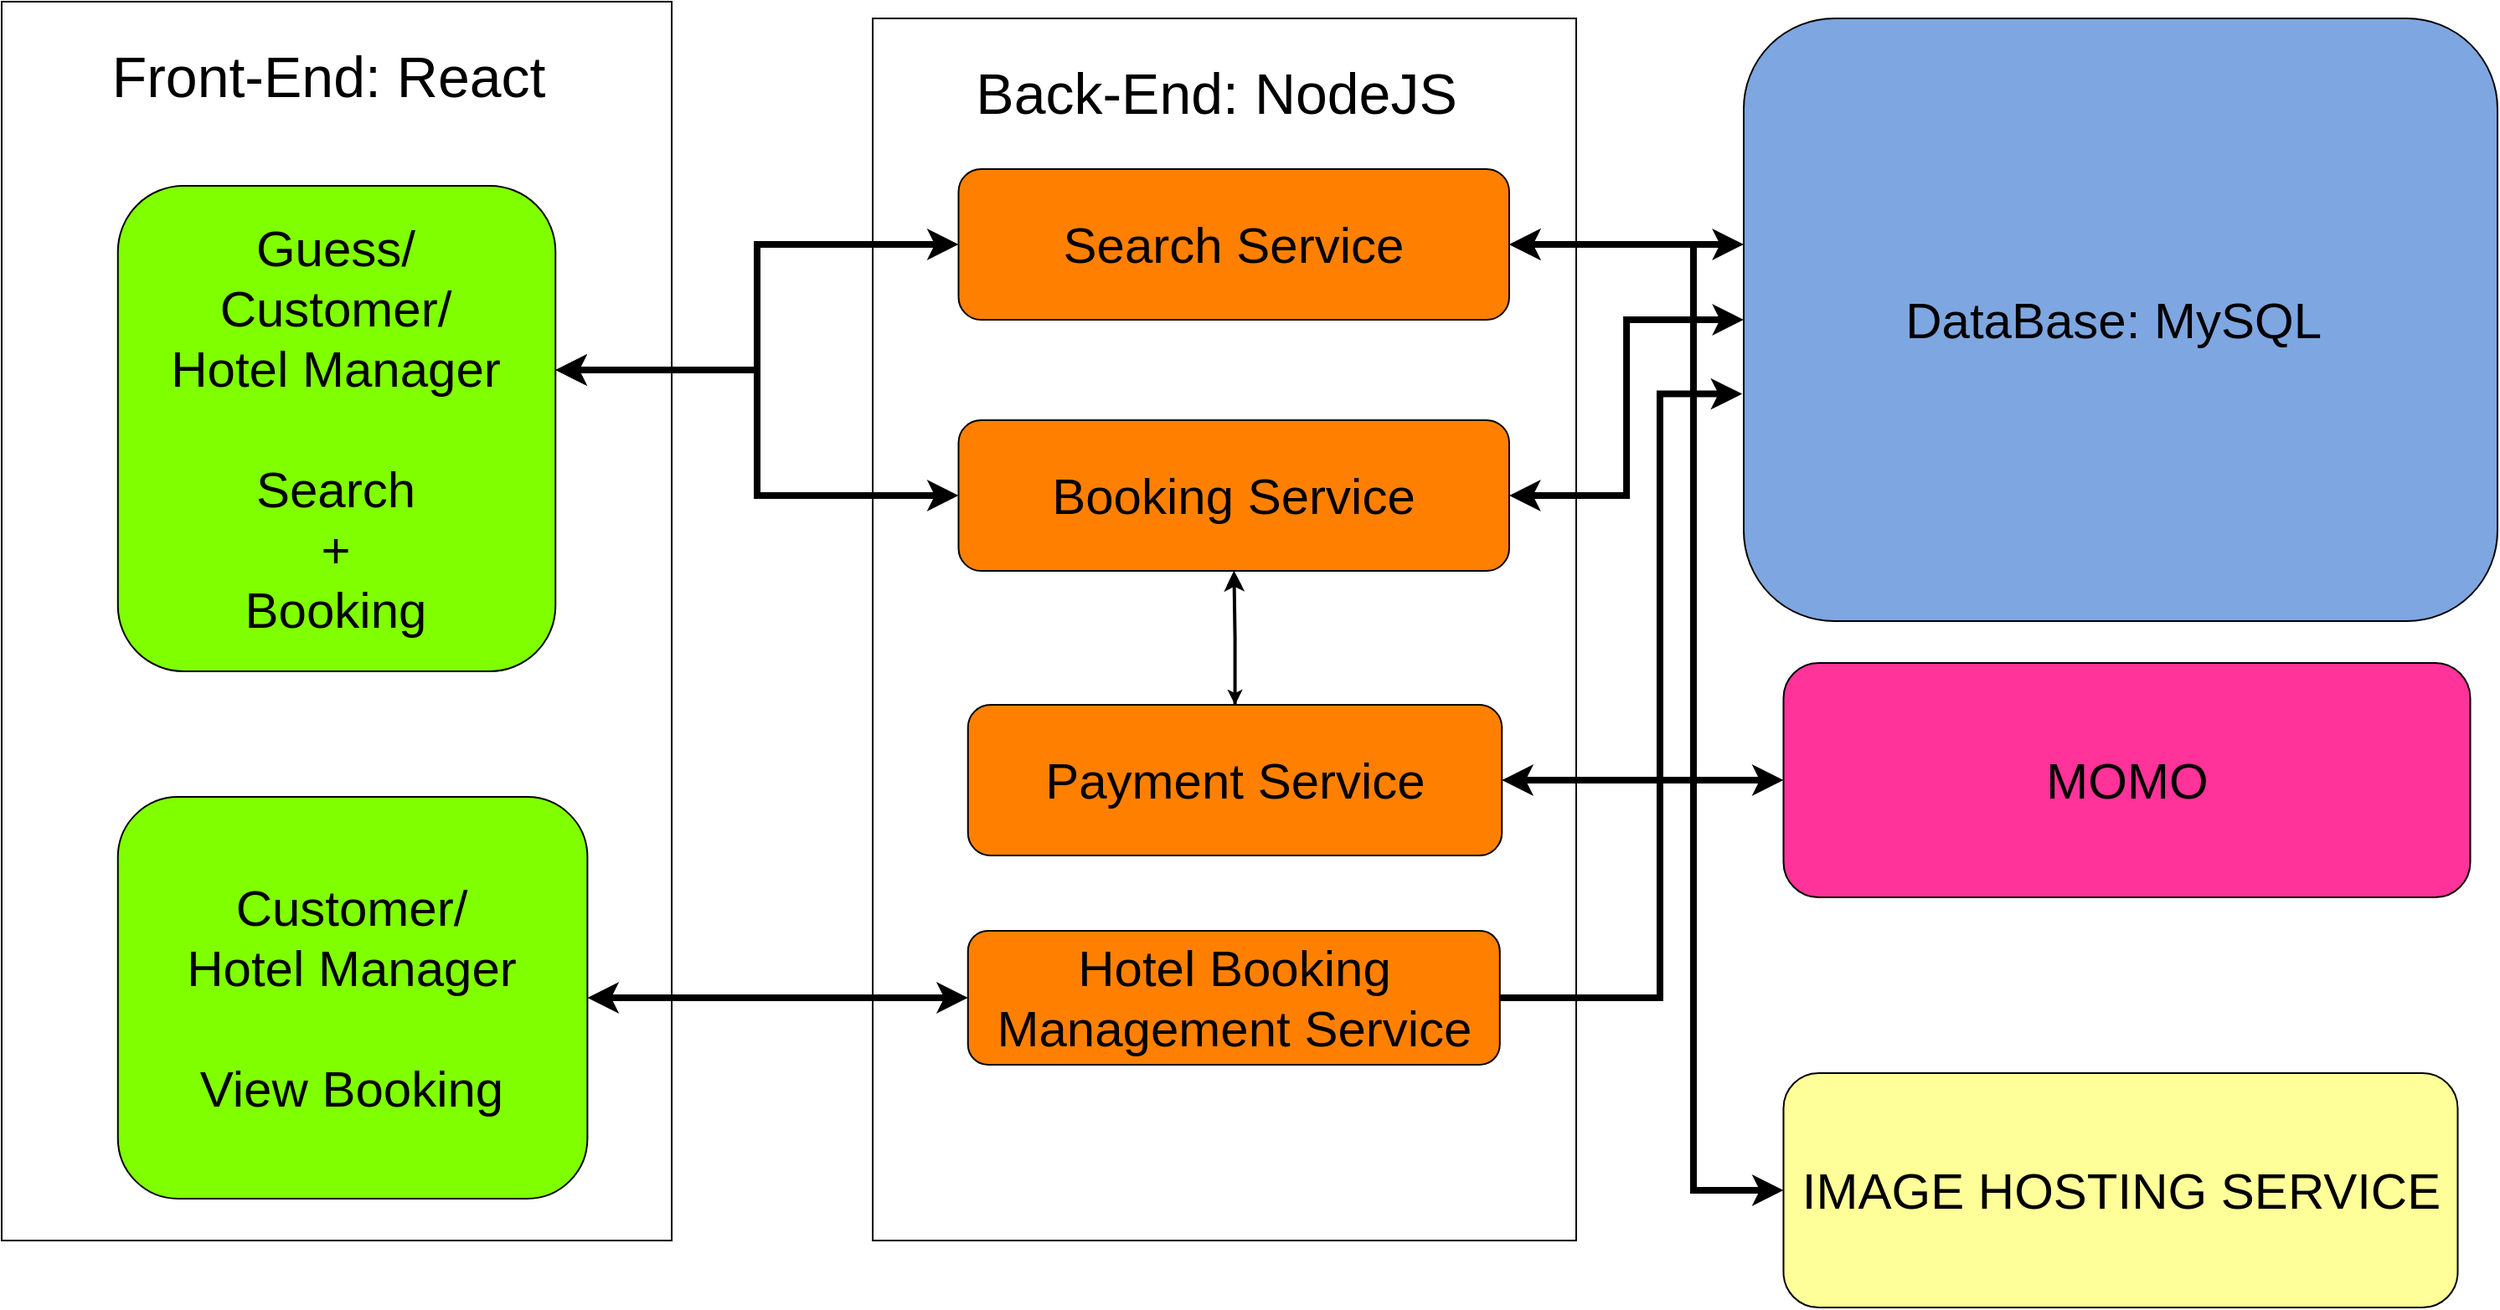 <mxfile version="21.7.5" type="device">
  <diagram name="Page-1" id="PuhRu-KajmSSqGQuAdge">
    <mxGraphModel dx="2948" dy="1258" grid="1" gridSize="10" guides="1" tooltips="1" connect="1" arrows="1" fold="1" page="1" pageScale="1" pageWidth="850" pageHeight="1100" math="0" shadow="0">
      <root>
        <mxCell id="0" />
        <mxCell id="1" parent="0" />
        <mxCell id="a8jm9zrGm5yUQMqliLf0-5" value="" style="rounded=0;whiteSpace=wrap;html=1;fillColor=none;" vertex="1" parent="1">
          <mxGeometry x="-560" y="220" width="400" height="740" as="geometry" />
        </mxCell>
        <mxCell id="a8jm9zrGm5yUQMqliLf0-6" value="" style="rounded=0;whiteSpace=wrap;html=1;fillColor=none;" vertex="1" parent="1">
          <mxGeometry x="-40" y="230" width="420" height="730" as="geometry" />
        </mxCell>
        <mxCell id="a8jm9zrGm5yUQMqliLf0-32" style="edgeStyle=orthogonalEdgeStyle;rounded=0;orthogonalLoop=1;jettySize=auto;html=1;entryX=1;entryY=0.5;entryDx=0;entryDy=0;startArrow=classic;startFill=1;strokeWidth=4;" edge="1" parent="1" source="a8jm9zrGm5yUQMqliLf0-10" target="a8jm9zrGm5yUQMqliLf0-14">
          <mxGeometry relative="1" as="geometry">
            <Array as="points">
              <mxPoint x="450" y="930" />
              <mxPoint x="450" y="365" />
            </Array>
          </mxGeometry>
        </mxCell>
        <mxCell id="a8jm9zrGm5yUQMqliLf0-10" value="IMAGE HOSTING SERVICE" style="rounded=1;whiteSpace=wrap;html=1;fontSize=30;fillColor=#FFFF99;" vertex="1" parent="1">
          <mxGeometry x="503.75" y="860" width="402.5" height="140" as="geometry" />
        </mxCell>
        <mxCell id="a8jm9zrGm5yUQMqliLf0-11" value="MOMO" style="rounded=1;whiteSpace=wrap;html=1;fontSize=30;fillColor=#FF3399;" vertex="1" parent="1">
          <mxGeometry x="503.75" y="615" width="410" height="140" as="geometry" />
        </mxCell>
        <mxCell id="a8jm9zrGm5yUQMqliLf0-27" style="edgeStyle=orthogonalEdgeStyle;rounded=0;orthogonalLoop=1;jettySize=auto;html=1;startArrow=classic;startFill=1;strokeWidth=4;" edge="1" parent="1" source="a8jm9zrGm5yUQMqliLf0-12" target="a8jm9zrGm5yUQMqliLf0-14">
          <mxGeometry relative="1" as="geometry">
            <Array as="points">
              <mxPoint x="-109" y="440" />
              <mxPoint x="-109" y="365" />
            </Array>
          </mxGeometry>
        </mxCell>
        <mxCell id="a8jm9zrGm5yUQMqliLf0-12" value="Guess/&lt;br&gt;Customer/&lt;br&gt;Hotel Manager&lt;br&gt;&lt;br&gt;Search &lt;br&gt;+&lt;br&gt;Booking" style="rounded=1;whiteSpace=wrap;html=1;fontSize=30;fillColor=#80FF00;" vertex="1" parent="1">
          <mxGeometry x="-490.61" y="330" width="261.24" height="290" as="geometry" />
        </mxCell>
        <mxCell id="a8jm9zrGm5yUQMqliLf0-23" style="edgeStyle=orthogonalEdgeStyle;rounded=0;orthogonalLoop=1;jettySize=auto;html=1;startArrow=classic;startFill=1;strokeWidth=4;" edge="1" parent="1" source="a8jm9zrGm5yUQMqliLf0-13" target="a8jm9zrGm5yUQMqliLf0-17">
          <mxGeometry relative="1" as="geometry" />
        </mxCell>
        <mxCell id="a8jm9zrGm5yUQMqliLf0-13" value="Customer/&lt;br style=&quot;border-color: var(--border-color);&quot;&gt;Hotel Manager&lt;br&gt;&lt;br&gt;View Booking&lt;br&gt;" style="rounded=1;whiteSpace=wrap;html=1;fontSize=30;fillColor=#80FF00;" vertex="1" parent="1">
          <mxGeometry x="-490.61" y="695" width="280.3" height="240" as="geometry" />
        </mxCell>
        <mxCell id="a8jm9zrGm5yUQMqliLf0-24" style="edgeStyle=orthogonalEdgeStyle;rounded=0;orthogonalLoop=1;jettySize=auto;html=1;startArrow=classic;startFill=1;strokeWidth=4;" edge="1" parent="1" source="a8jm9zrGm5yUQMqliLf0-14" target="a8jm9zrGm5yUQMqliLf0-20">
          <mxGeometry relative="1" as="geometry">
            <Array as="points">
              <mxPoint x="460" y="365" />
              <mxPoint x="460" y="365" />
            </Array>
          </mxGeometry>
        </mxCell>
        <mxCell id="a8jm9zrGm5yUQMqliLf0-14" value="Search Service" style="rounded=1;whiteSpace=wrap;html=1;fontSize=30;fillColor=#FF8000;" vertex="1" parent="1">
          <mxGeometry x="11.25" y="320" width="328.75" height="90" as="geometry" />
        </mxCell>
        <mxCell id="a8jm9zrGm5yUQMqliLf0-28" style="edgeStyle=orthogonalEdgeStyle;rounded=0;orthogonalLoop=1;jettySize=auto;html=1;startArrow=classic;startFill=1;strokeWidth=4;" edge="1" parent="1" source="a8jm9zrGm5yUQMqliLf0-15" target="a8jm9zrGm5yUQMqliLf0-12">
          <mxGeometry relative="1" as="geometry">
            <Array as="points">
              <mxPoint x="-109" y="515" />
              <mxPoint x="-109" y="440" />
            </Array>
          </mxGeometry>
        </mxCell>
        <mxCell id="a8jm9zrGm5yUQMqliLf0-29" style="edgeStyle=orthogonalEdgeStyle;rounded=0;orthogonalLoop=1;jettySize=auto;html=1;startArrow=classic;startFill=1;strokeWidth=4;" edge="1" parent="1" source="a8jm9zrGm5yUQMqliLf0-15" target="a8jm9zrGm5yUQMqliLf0-20">
          <mxGeometry relative="1" as="geometry" />
        </mxCell>
        <mxCell id="a8jm9zrGm5yUQMqliLf0-15" value="Booking Service" style="rounded=1;whiteSpace=wrap;html=1;fontSize=30;fillColor=#FF8000;" vertex="1" parent="1">
          <mxGeometry x="11.25" y="470" width="328.75" height="90" as="geometry" />
        </mxCell>
        <mxCell id="a8jm9zrGm5yUQMqliLf0-25" style="edgeStyle=orthogonalEdgeStyle;rounded=0;orthogonalLoop=1;jettySize=auto;html=1;entryX=0;entryY=0.5;entryDx=0;entryDy=0;startArrow=classic;startFill=1;strokeWidth=4;" edge="1" parent="1" source="a8jm9zrGm5yUQMqliLf0-16" target="a8jm9zrGm5yUQMqliLf0-11">
          <mxGeometry relative="1" as="geometry" />
        </mxCell>
        <mxCell id="a8jm9zrGm5yUQMqliLf0-26" value="" style="edgeStyle=orthogonalEdgeStyle;rounded=0;orthogonalLoop=1;jettySize=auto;html=1;startArrow=classic;startFill=1;" edge="1" parent="1" source="a8jm9zrGm5yUQMqliLf0-16" target="a8jm9zrGm5yUQMqliLf0-15">
          <mxGeometry relative="1" as="geometry" />
        </mxCell>
        <mxCell id="a8jm9zrGm5yUQMqliLf0-37" value="" style="edgeStyle=orthogonalEdgeStyle;rounded=0;orthogonalLoop=1;jettySize=auto;html=1;strokeWidth=2;" edge="1" parent="1" source="a8jm9zrGm5yUQMqliLf0-16" target="a8jm9zrGm5yUQMqliLf0-15">
          <mxGeometry relative="1" as="geometry" />
        </mxCell>
        <mxCell id="a8jm9zrGm5yUQMqliLf0-16" value="Payment Service" style="rounded=1;whiteSpace=wrap;html=1;fontSize=30;fillColor=#FF8000;" vertex="1" parent="1">
          <mxGeometry x="16.88" y="640" width="318.75" height="90" as="geometry" />
        </mxCell>
        <mxCell id="a8jm9zrGm5yUQMqliLf0-34" style="edgeStyle=orthogonalEdgeStyle;rounded=0;orthogonalLoop=1;jettySize=auto;html=1;entryX=-0.002;entryY=0.623;entryDx=0;entryDy=0;entryPerimeter=0;strokeWidth=4;" edge="1" parent="1" source="a8jm9zrGm5yUQMqliLf0-17" target="a8jm9zrGm5yUQMqliLf0-20">
          <mxGeometry relative="1" as="geometry">
            <Array as="points">
              <mxPoint x="430" y="815" />
              <mxPoint x="430" y="454" />
            </Array>
          </mxGeometry>
        </mxCell>
        <mxCell id="a8jm9zrGm5yUQMqliLf0-17" value="Hotel Booking Management Service" style="rounded=1;whiteSpace=wrap;html=1;fontSize=30;fillColor=#FF8000;" vertex="1" parent="1">
          <mxGeometry x="16.88" y="775" width="317.5" height="80" as="geometry" />
        </mxCell>
        <mxCell id="a8jm9zrGm5yUQMqliLf0-20" value="DataBase: MySQL&amp;nbsp;" style="rounded=1;whiteSpace=wrap;html=1;fontSize=30;fillColor=#7EA6E0;" vertex="1" parent="1">
          <mxGeometry x="480" y="230" width="450" height="360" as="geometry" />
        </mxCell>
        <mxCell id="a8jm9zrGm5yUQMqliLf0-21" value="Front-End: React&amp;nbsp;" style="text;html=1;strokeColor=none;fillColor=none;align=center;verticalAlign=middle;whiteSpace=wrap;rounded=0;fontSize=34;" vertex="1" parent="1">
          <mxGeometry x="-551.87" y="250" width="383.75" height="30" as="geometry" />
        </mxCell>
        <mxCell id="a8jm9zrGm5yUQMqliLf0-22" value="Back-End: NodeJS&amp;nbsp;" style="text;html=1;strokeColor=none;fillColor=none;align=center;verticalAlign=middle;whiteSpace=wrap;rounded=0;fontSize=34;" vertex="1" parent="1">
          <mxGeometry x="-21.88" y="260" width="383.75" height="30" as="geometry" />
        </mxCell>
      </root>
    </mxGraphModel>
  </diagram>
</mxfile>
